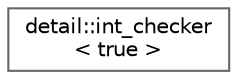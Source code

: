 digraph "类继承关系图"
{
 // LATEX_PDF_SIZE
  bgcolor="transparent";
  edge [fontname=Helvetica,fontsize=10,labelfontname=Helvetica,labelfontsize=10];
  node [fontname=Helvetica,fontsize=10,shape=box,height=0.2,width=0.4];
  rankdir="LR";
  Node0 [id="Node000000",label="detail::int_checker\l\< true \>",height=0.2,width=0.4,color="grey40", fillcolor="white", style="filled",URL="$structdetail_1_1int__checker_3_01true_01_4.html",tooltip=" "];
}
